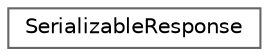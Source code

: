 digraph "Graphical Class Hierarchy"
{
 // LATEX_PDF_SIZE
  bgcolor="transparent";
  edge [fontname=Helvetica,fontsize=10,labelfontname=Helvetica,labelfontsize=10];
  node [fontname=Helvetica,fontsize=10,shape=box,height=0.2,width=0.4];
  rankdir="LR";
  Node0 [label="SerializableResponse",height=0.2,width=0.4,color="grey40", fillcolor="white", style="filled",URL="$classcom_1_1github_1_1miguelmj_1_1SerializableResponse.html",tooltip="Intermediate class for serializating and deserializating responses."];
}
